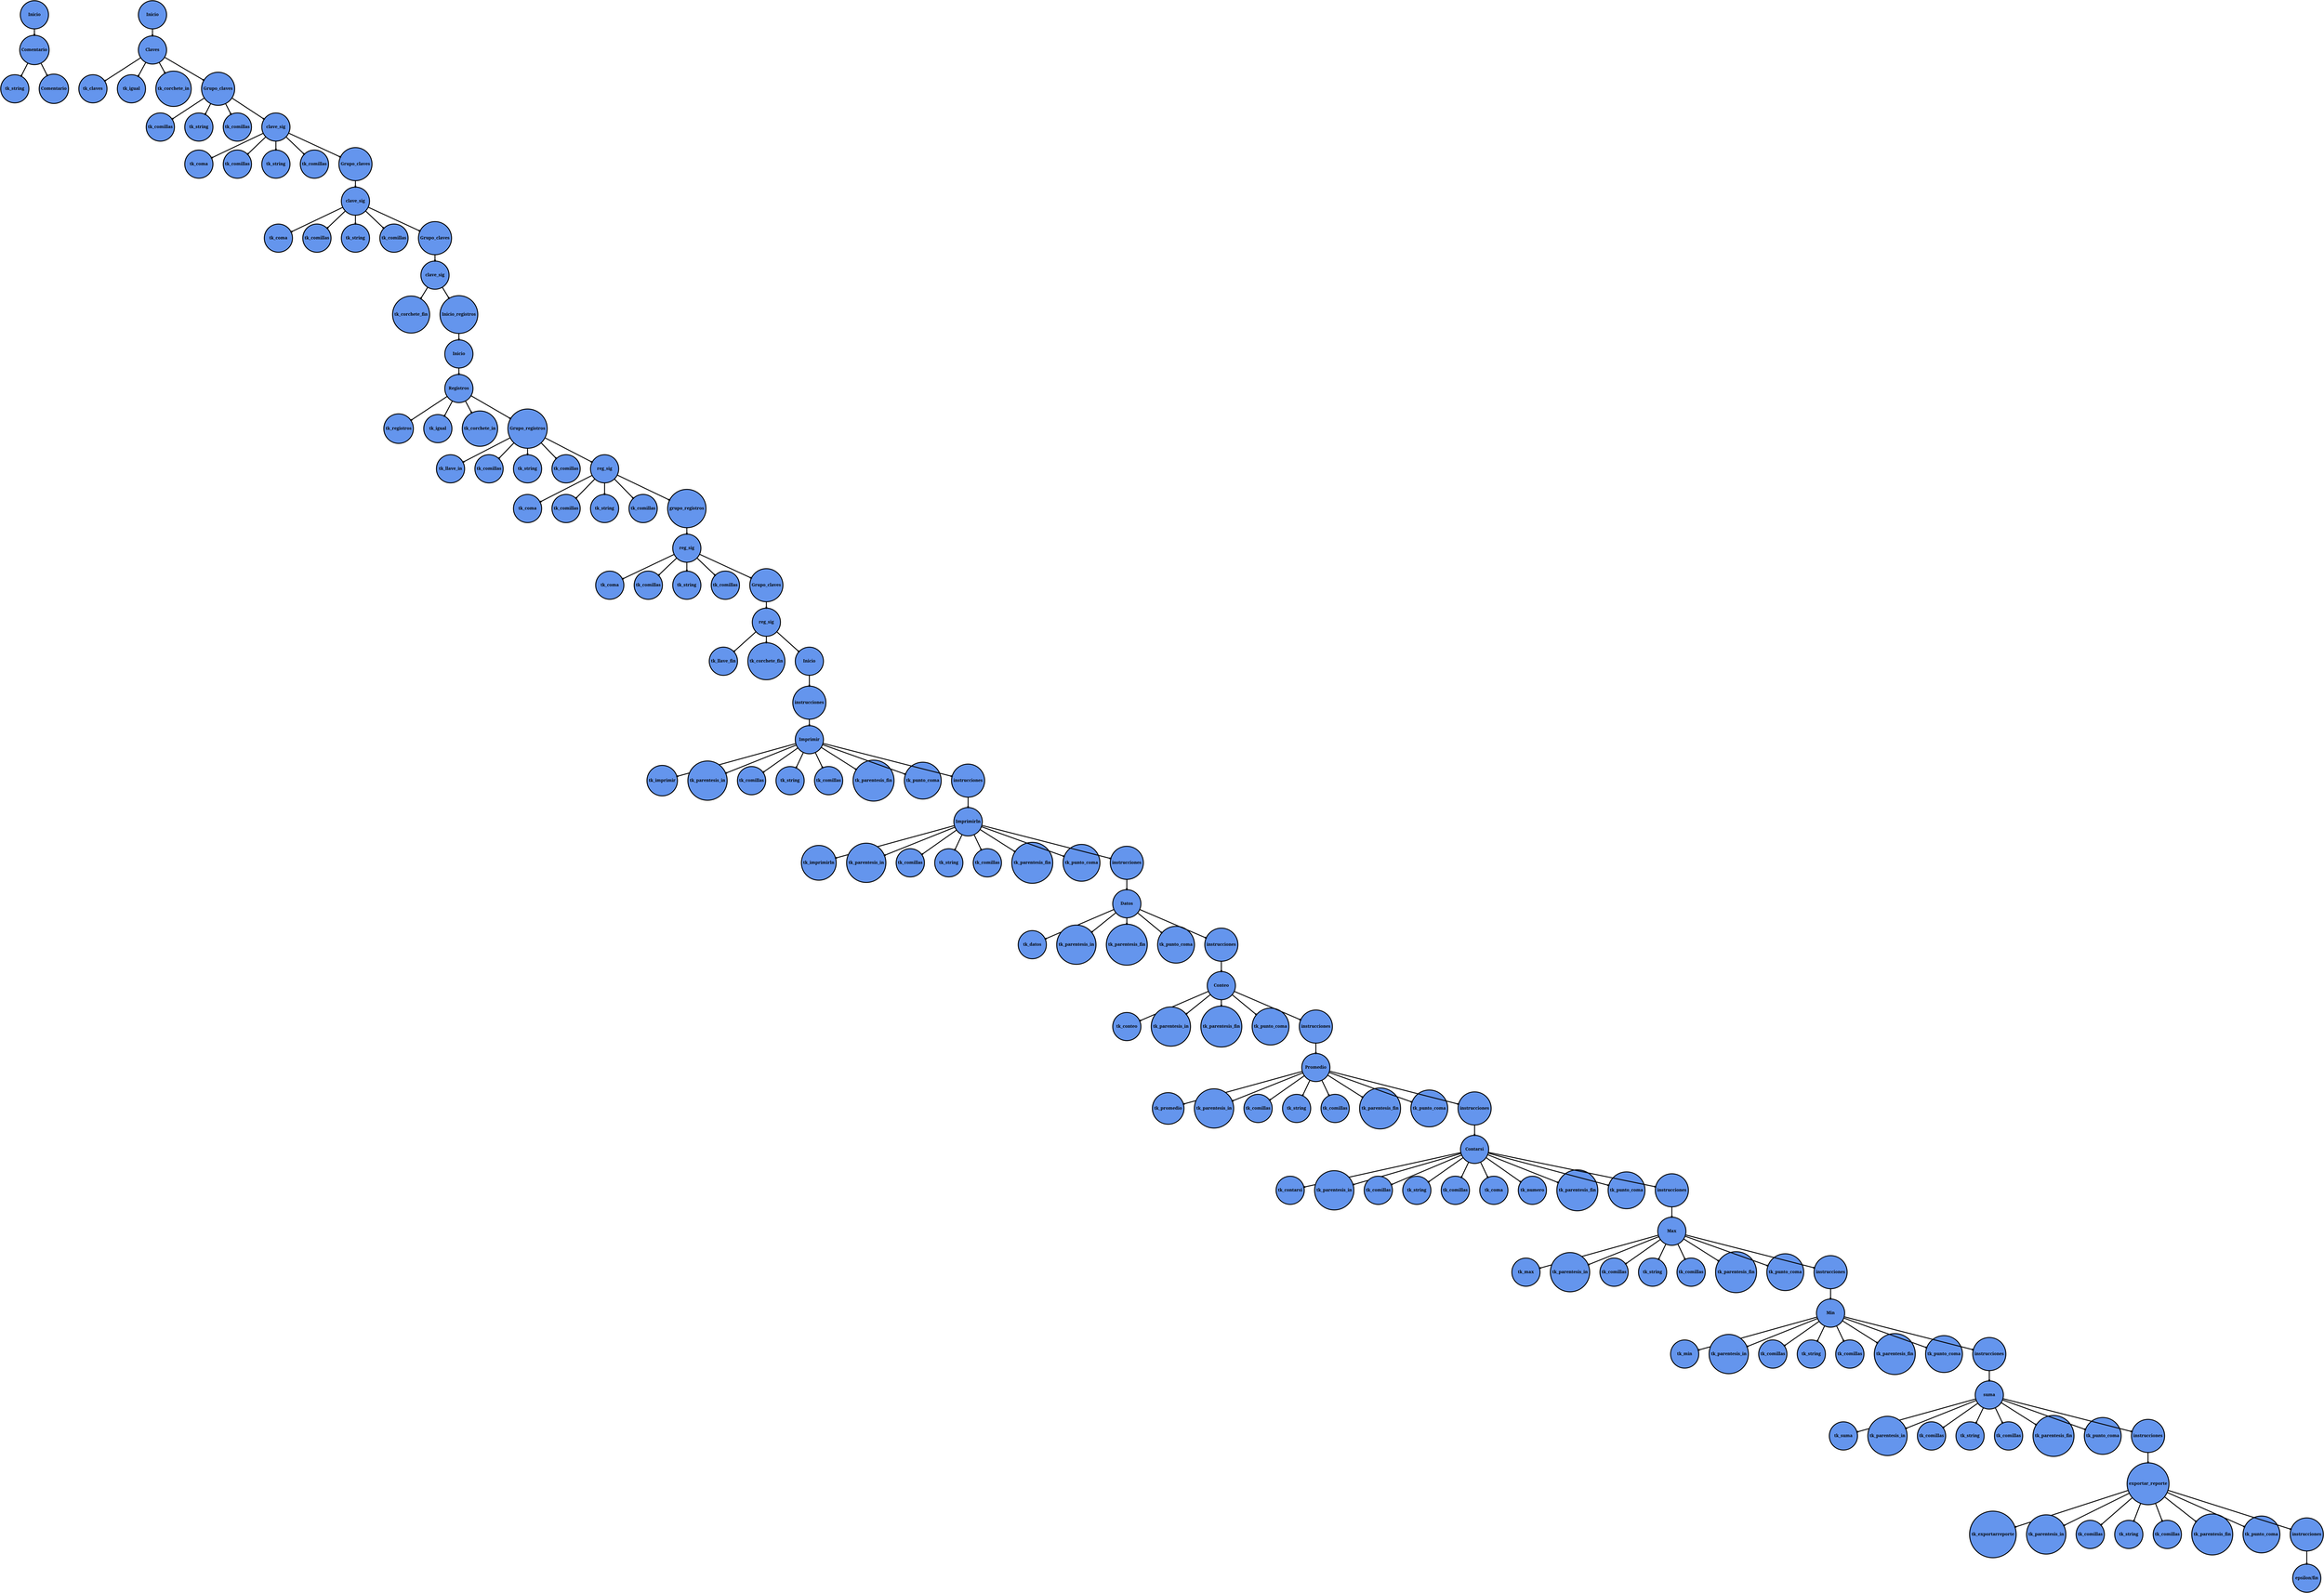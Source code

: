 digraph "Nodo1" { 

fontname="black"

node [fontname="black"]

edge [fontname="black"]

graph [newrank = true , nodesep = 0.8, overlap = true, splines = false]

node [fixedsize = false, fontsize = 24, height = 2, shape = "circle", style = "filled,setlinewidth(5)", width = 2.2, shape = "circle",color = "black" , fillcolor = cornflowerblue ]

edge [ arrowsize = 0.5, weight = 2, style = "filled,setlinewidth(5)"row = func, arrowhead = 0.1,color = "black", arrowhead = "", row = func ]


subgraph Comentario {
inicio0 [label = "Inicio"]
comentario1 [label = "Comentario"]
C2 [label = "tk_string"]

inicio0 -> comentario1
comentario1->C2
comentario1->comentario_sig

comentario_sig [label = "Comentario"]
}

subgraph claves {
    
inicio4 [label = "Inicio"]
claves5 [label = "Claves"]
C6 [label = "tk_claves"]
C7 [label = "tk_igual"]
C8 [label =  "tk_corchete_in"]
  

inicio4 -> claves5
claves5 -> C6
claves5 -> C7
claves5 -> C8
   
    
}

subgraph claves_inicio {
    
claves5 -> grupo_claves1 

grupo_claves1 [label =  "Grupo_claves"]    

G10  [label = "tk_comillas"]
G11  [label =  "tk_string"] 
G12  [label =  "tk_comillas" ]  
 

grupo_claves1 -> G10
grupo_claves1 -> G11
grupo_claves1 -> G12


}



subgraph Claves_dinamica {
grupo_claves1 -> clave_sig1 

clave_sig1  [label =  "clave_sig" ] 

GC13 [label = "tk_coma" ]
GC14 [label = "tk_comillas"]
GC15 [label = "tk_string"]
GC16 [label = "tk_comillas"]

clave_sig1 -> GC13
clave_sig1 -> GC14
clave_sig1 -> GC15
clave_sig1 -> GC16


clave_sig1 -> grupo_claves2
grupo_claves2 [label = "Grupo_claves" ]



}

subgraph claves_dinamicas2 {
grupo_claves2 -> clave_sig4

clave_sig4  [label =  "clave_sig" ]  

GC25 [label = "tk_coma" ]
GC26 [label = "tk_comillas"]
GC27 [label = "tk_string"]
GC28 [label = "tk_comillas"]



clave_sig4 -> GC25
clave_sig4 -> GC26
clave_sig4 -> GC27
clave_sig4 -> GC28 

    
clave_sig4 -> grupo_claves5    
grupo_claves5 [label = "Grupo_claves" ]    
}

subgraph clave_fin{
grupo_claves5 -> clave_sig5
clave_sig5  [label =  "clave_sig" ] 
    

C9 [label =  "tk_corchete_fin"]
clave_sig5 -> C9
clave_sig5 -> inicio_registros    
inicio_registros [label = "Inicio_registros"]    
}




subgraph Registro {
    
inicio_registros -> inicio30   
inicio30 [label = "Inicio"]
registros31 [label = "Registros"]
C32 [label = "tk_registros"]
C33 [label = "tk_igual"]
C34 [label =  "tk_corchete_in"]
grupo_registros35 [label =  "Grupo_registros"]

inicio30 -> registros31
registros31 -> C32
registros31 -> C33
registros31 -> C34
registros31 -> grupo_registros35

G39  [label = "tk_llave_in"]
G35  [label = "tk_comillas"]
G36  [label =  "tk_string"] 
G37 [label =  "tk_comillas" ]  
 

grupo_registros35 -> G39
grupo_registros35 -> G35
grupo_registros35 -> G36
grupo_registros35 -> G37




}


subgraph Registro_dinamico {

grupo_registros35 -> reg_sig38     
reg_sig38  [label =  "reg_sig" ] 
   
    
    
GC40 [label = "tk_coma" ]
GC41 [label = "tk_comillas"]
GC42 [label = "tk_string"]
GC43 [label = "tk_comillas"]


reg_sig38 -> GC40
reg_sig38 -> GC41
reg_sig38 -> GC42
reg_sig38 -> GC43    

reg_sig38 -> grupo_registros47  
grupo_registros47 [label = "grupo_registros" ] 

}


subgraph Registro_dinamico1 {

grupo_registros47  -> reg_sig50
reg_sig50  [label =  "reg_sig" ] 
    
    
    
GC51 [label = "tk_coma" ]
GC52 [label = "tk_comillas"]
GC53 [label = "tk_string"]
GC54 [label = "tk_comillas"]


reg_sig50 -> GC51
reg_sig50 -> GC52
reg_sig50 -> GC53
reg_sig50 -> GC54    



}


subgraph fin_registro {

reg_sig50 -> grupo_claves_fin 
grupo_claves_fin [label = "Grupo_claves" ]
 
    
reg_fin  [label =  "reg_sig" ] 
grupo_claves_fin -> reg_fin



C60 [label =  "tk_llave_fin"]
C61 [label =  "tk_corchete_fin"]
reg_fin -> C60
reg_fin-> C61


}


subgraph instrucciones {
reg_fin -> inicio70  
    
inicio70 [label = "Inicio"]


inicio70-> instrucciones71

instrucciones71 [label = "instrucciones"]  

}

subgraph imprimir {
 
instrucciones71 -> imprimir0    
imprimir0 [label = "Imprimir"]
C90 [label = "tk_imprimir"]
C91 [label = "tk_parentesis_in"]
C92 [label = "tk_comillas"]
C93 [label =  "tk_string"]
C94 [label =  "tk_comillas"]  
C95 [label =  "tk_parentesis_fin"] 
C96 [label =  "tk_punto_coma"] 

imprimir0 -> C90
imprimir0 -> C91
imprimir0 -> C92
imprimir0 -> C93
imprimir0 -> C94
imprimir0 -> C95
imprimir0 -> C96

imprimir0 -> instrucciones72
instrucciones72 [label = "instrucciones"]  
    
}

subgraph imprimirln {
 
instrucciones72 -> imprimirln0    
imprimirln0 [label = "Imprimirln"]
C101 [label = "tk_imprimirln"]
C102 [label = "tk_parentesis_in"]
C103 [label = "tk_comillas"]
C104 [label =  "tk_string"]
C105 [label =  "tk_comillas"]  
C106 [label =  "tk_parentesis_fin"] 
C107 [label =  "tk_punto_coma"] 


imprimirln0 -> C101
imprimirln0 -> C102
imprimirln0 -> C103
imprimirln0 -> C104
imprimirln0 -> C105
imprimirln0 -> C106
imprimirln0 -> C107

imprimirln0 -> instrucciones73
instrucciones73 [label = "instrucciones"]  
    
}



subgraph datos {
 
instrucciones73 -> datos0    
datos0 [label = "Datos"]
C111 [label = "tk_datos"]
C112 [label = "tk_parentesis_in"]
C113 [label =  "tk_parentesis_fin"] 
C114 [label =  "tk_punto_coma"] 


datos0 -> C111
datos0 -> C112
datos0 -> C113
datos0 -> C114


datos0 -> instrucciones74
instrucciones74 [label = "instrucciones"]  
    
}



subgraph conteo {
 
instrucciones74 -> conteo0    
conteo0 [label = "Conteo"]
C115 [label = "tk_conteo"]
C116 [label = "tk_parentesis_in"]
C117 [label =  "tk_parentesis_fin"] 
C118 [label =  "tk_punto_coma"] 


conteo0 -> C115
conteo0 -> C116
conteo0 -> C117
conteo0 -> C118


conteo0 -> instrucciones75
instrucciones75 [label = "instrucciones"]  
    
}


subgraph promedio {
 
instrucciones75 -> promedio0    
promedio0 [label = "Promedio"]
C119 [label = "tk_promedio"]
C120 [label = "tk_parentesis_in"]
C121 [label = "tk_comillas"]
C122 [label =  "tk_string"]
C123 [label =  "tk_comillas"]  
C124 [label =  "tk_parentesis_fin"] 
C125 [label =  "tk_punto_coma"] 


promedio0 -> C119
promedio0 -> C120
promedio0 -> C121
promedio0 -> C122
promedio0 -> C123
promedio0 -> C124
promedio0 -> C125

promedio0 -> instrucciones76
instrucciones76 [label = "instrucciones"]  
    
}

subgraph contarsi {
 
instrucciones76 -> contarsi0    
contarsi0 [label = "Contarsi"]
C126 [label = "tk_contarsi"]
C127 [label = "tk_parentesis_in"]
C128 [label = "tk_comillas"]
C129 [label =  "tk_string"]
C130 [label =  "tk_comillas"] 
C131 [label =  "tk_coma"]
C132 [label =  "tk_numero"] 
C133 [label =  "tk_parentesis_fin"] 
C134 [label =  "tk_punto_coma"] 


contarsi0 -> C126
contarsi0 -> C127
contarsi0 -> C128
contarsi0 -> C129
contarsi0 -> C130
contarsi0 -> C131
contarsi0 -> C132
contarsi0 -> C133
contarsi0 -> C134

contarsi0-> instrucciones77
instrucciones77 [label = "instrucciones"]

    
}


subgraph max {
 
instrucciones77 -> max0    
max0 [label = "Max"]
C135 [label = "tk_max"]
C136 [label = "tk_parentesis_in"]
C137 [label = "tk_comillas"]
C138 [label =  "tk_string"]
C139 [label =  "tk_comillas"]  
C140 [label =  "tk_parentesis_fin"] 
C141 [label =  "tk_punto_coma"] 


max0 -> C135
max0 -> C136
max0 -> C137
max0 -> C138
max0 -> C139
max0 -> C140
max0 -> C141

max0 -> instrucciones78
instrucciones78 [label = "instrucciones"]  
    
}

subgraph min {
 
instrucciones78 -> min0    
min0 [label = "Min"]
C142 [label = "tk_min"]
C143 [label = "tk_parentesis_in"]
C144 [label = "tk_comillas"]
C145 [label =  "tk_string"]
C146 [label =  "tk_comillas"]  
C147 [label =  "tk_parentesis_fin"] 
C148 [label =  "tk_punto_coma"] 


min0  -> C142
min0  -> C143
min0  -> C144
min0  -> C145
min0  -> C146
min0  -> C147
min0 -> C148

min0 -> instrucciones79
instrucciones79 [label = "instrucciones"]  
    
}


subgraph suma {
 
instrucciones79 -> suma0    
suma0 [label = "suma"]
C149 [label = "tk_suma"]
C150 [label = "tk_parentesis_in"]
C151 [label = "tk_comillas"]
C152 [label =  "tk_string"]
C153 [label =  "tk_comillas"]  
C154 [label =  "tk_parentesis_fin"] 
C155 [label =  "tk_punto_coma"] 


suma0 -> C149
suma0 -> C150
suma0-> C151
suma0-> C152
suma0-> C153
suma0-> C154
suma0 -> C155

suma0 -> instrucciones80
instrucciones80 [label = "instrucciones"]  
    
}


subgraph exportarreporte {
 
instrucciones80 -> exportar0    
exportar0 [label = "exportar_reporte"]
C156 [label = "tk_exportarreporte"]
C157 [label = "tk_parentesis_in"]
C158 [label = "tk_comillas"]
C159 [label =  "tk_string"]
C160 [label =  "tk_comillas"]  
C161 [label =  "tk_parentesis_fin"] 
C162 [label =  "tk_punto_coma"] 


exportar0 -> C156
exportar0 -> C157
exportar0-> C158
exportar0-> C159
exportar0-> C160
exportar0 -> C161
exportar0 -> C162

exportar0 -> instrucciones81
instrucciones81 [label = "instrucciones"]  
    
}

subgraph instrucciones_fin {
    
instrucciones81 -> fin
fin [label = "epsilon/fin"]
    
}



}






